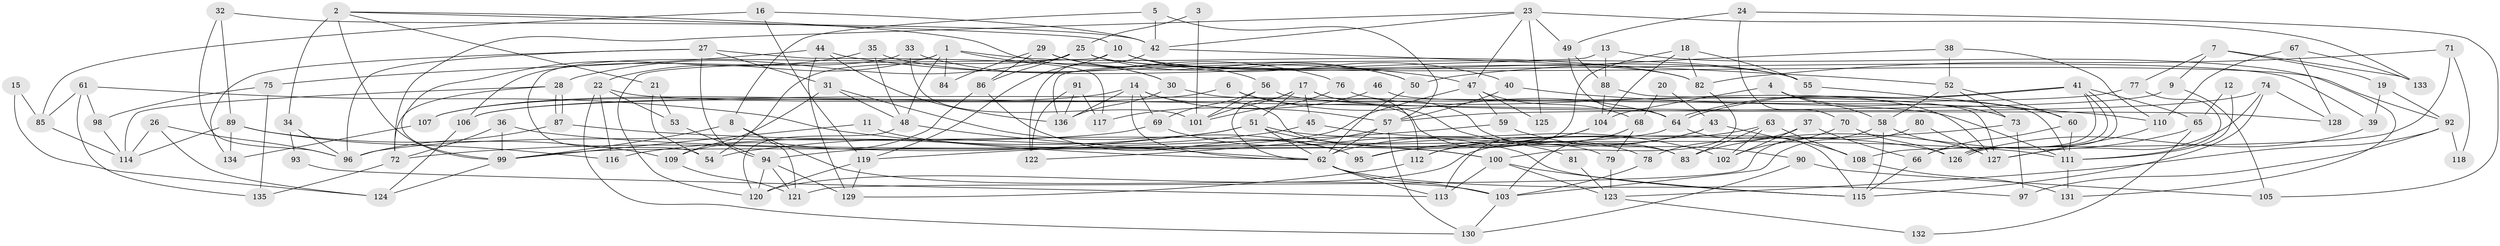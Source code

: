 // Generated by graph-tools (version 1.1) at 2025/35/03/09/25 02:35:55]
// undirected, 136 vertices, 272 edges
graph export_dot {
graph [start="1"]
  node [color=gray90,style=filled];
  1;
  2;
  3;
  4;
  5;
  6;
  7;
  8;
  9;
  10;
  11;
  12;
  13;
  14;
  15;
  16;
  17;
  18;
  19;
  20;
  21;
  22;
  23;
  24;
  25;
  26;
  27;
  28;
  29;
  30;
  31;
  32;
  33;
  34;
  35;
  36;
  37;
  38;
  39;
  40;
  41;
  42;
  43;
  44;
  45;
  46;
  47;
  48;
  49;
  50;
  51;
  52;
  53;
  54;
  55;
  56;
  57;
  58;
  59;
  60;
  61;
  62;
  63;
  64;
  65;
  66;
  67;
  68;
  69;
  70;
  71;
  72;
  73;
  74;
  75;
  76;
  77;
  78;
  79;
  80;
  81;
  82;
  83;
  84;
  85;
  86;
  87;
  88;
  89;
  90;
  91;
  92;
  93;
  94;
  95;
  96;
  97;
  98;
  99;
  100;
  101;
  102;
  103;
  104;
  105;
  106;
  107;
  108;
  109;
  110;
  111;
  112;
  113;
  114;
  115;
  116;
  117;
  118;
  119;
  120;
  121;
  122;
  123;
  124;
  125;
  126;
  127;
  128;
  129;
  130;
  131;
  132;
  133;
  134;
  135;
  136;
  1 -- 82;
  1 -- 22;
  1 -- 30;
  1 -- 48;
  1 -- 54;
  1 -- 84;
  2 -- 10;
  2 -- 30;
  2 -- 21;
  2 -- 34;
  2 -- 99;
  3 -- 25;
  3 -- 101;
  4 -- 104;
  4 -- 73;
  4 -- 58;
  5 -- 57;
  5 -- 8;
  5 -- 42;
  6 -- 64;
  6 -- 107;
  6 -- 78;
  7 -- 19;
  7 -- 77;
  7 -- 9;
  7 -- 133;
  8 -- 103;
  8 -- 99;
  8 -- 121;
  9 -- 57;
  9 -- 105;
  10 -- 119;
  10 -- 40;
  10 -- 55;
  10 -- 82;
  10 -- 120;
  11 -- 99;
  11 -- 100;
  12 -- 111;
  12 -- 65;
  13 -- 136;
  13 -- 88;
  13 -- 131;
  14 -- 62;
  14 -- 57;
  14 -- 69;
  14 -- 83;
  14 -- 107;
  14 -- 136;
  15 -- 85;
  15 -- 124;
  16 -- 42;
  16 -- 119;
  16 -- 85;
  17 -- 62;
  17 -- 51;
  17 -- 45;
  17 -- 83;
  17 -- 101;
  17 -- 112;
  18 -- 82;
  18 -- 55;
  18 -- 95;
  18 -- 104;
  19 -- 92;
  19 -- 39;
  20 -- 68;
  20 -- 43;
  21 -- 54;
  21 -- 53;
  22 -- 111;
  22 -- 53;
  22 -- 116;
  22 -- 130;
  23 -- 72;
  23 -- 42;
  23 -- 47;
  23 -- 49;
  23 -- 125;
  23 -- 133;
  24 -- 49;
  24 -- 70;
  24 -- 105;
  25 -- 28;
  25 -- 54;
  25 -- 39;
  25 -- 50;
  25 -- 86;
  25 -- 92;
  26 -- 96;
  26 -- 124;
  26 -- 114;
  27 -- 31;
  27 -- 94;
  27 -- 96;
  27 -- 117;
  27 -- 134;
  28 -- 114;
  28 -- 87;
  28 -- 87;
  28 -- 72;
  29 -- 86;
  29 -- 50;
  29 -- 56;
  29 -- 84;
  30 -- 136;
  30 -- 79;
  31 -- 109;
  31 -- 48;
  31 -- 95;
  32 -- 89;
  32 -- 96;
  32 -- 42;
  33 -- 76;
  33 -- 101;
  33 -- 106;
  34 -- 96;
  34 -- 93;
  35 -- 48;
  35 -- 99;
  35 -- 55;
  36 -- 99;
  36 -- 72;
  36 -- 111;
  37 -- 66;
  37 -- 78;
  37 -- 102;
  38 -- 52;
  38 -- 50;
  38 -- 110;
  39 -- 126;
  40 -- 57;
  40 -- 110;
  41 -- 126;
  41 -- 126;
  41 -- 64;
  41 -- 64;
  41 -- 65;
  41 -- 66;
  42 -- 52;
  42 -- 122;
  43 -- 108;
  43 -- 112;
  43 -- 62;
  44 -- 47;
  44 -- 129;
  44 -- 75;
  44 -- 136;
  45 -- 102;
  45 -- 54;
  46 -- 111;
  46 -- 117;
  47 -- 59;
  47 -- 68;
  47 -- 94;
  47 -- 125;
  48 -- 120;
  48 -- 62;
  49 -- 64;
  49 -- 88;
  50 -- 62;
  51 -- 116;
  51 -- 62;
  51 -- 72;
  51 -- 81;
  51 -- 126;
  52 -- 60;
  52 -- 58;
  52 -- 73;
  53 -- 94;
  55 -- 60;
  56 -- 128;
  56 -- 69;
  56 -- 101;
  57 -- 130;
  57 -- 62;
  57 -- 122;
  58 -- 115;
  58 -- 121;
  58 -- 127;
  59 -- 119;
  59 -- 90;
  60 -- 66;
  60 -- 111;
  61 -- 135;
  61 -- 62;
  61 -- 85;
  61 -- 98;
  62 -- 97;
  62 -- 103;
  62 -- 113;
  63 -- 83;
  63 -- 120;
  63 -- 102;
  63 -- 108;
  64 -- 115;
  64 -- 99;
  65 -- 83;
  65 -- 132;
  66 -- 115;
  67 -- 110;
  67 -- 133;
  67 -- 128;
  68 -- 79;
  68 -- 103;
  69 -- 96;
  69 -- 115;
  70 -- 102;
  70 -- 126;
  71 -- 82;
  71 -- 108;
  71 -- 118;
  72 -- 135;
  73 -- 95;
  73 -- 97;
  74 -- 127;
  74 -- 115;
  74 -- 106;
  74 -- 128;
  75 -- 98;
  75 -- 135;
  76 -- 101;
  76 -- 127;
  77 -- 111;
  77 -- 106;
  78 -- 103;
  79 -- 123;
  80 -- 103;
  80 -- 127;
  81 -- 123;
  82 -- 100;
  85 -- 114;
  86 -- 95;
  86 -- 109;
  87 -- 96;
  87 -- 100;
  88 -- 104;
  88 -- 127;
  89 -- 109;
  89 -- 114;
  89 -- 116;
  89 -- 134;
  90 -- 105;
  90 -- 130;
  91 -- 122;
  91 -- 136;
  91 -- 117;
  92 -- 97;
  92 -- 118;
  92 -- 123;
  93 -- 113;
  94 -- 121;
  94 -- 120;
  94 -- 129;
  98 -- 114;
  99 -- 124;
  100 -- 115;
  100 -- 113;
  100 -- 123;
  103 -- 130;
  104 -- 113;
  104 -- 112;
  106 -- 124;
  107 -- 134;
  108 -- 131;
  109 -- 121;
  110 -- 127;
  111 -- 131;
  112 -- 129;
  119 -- 129;
  119 -- 120;
  123 -- 132;
}
